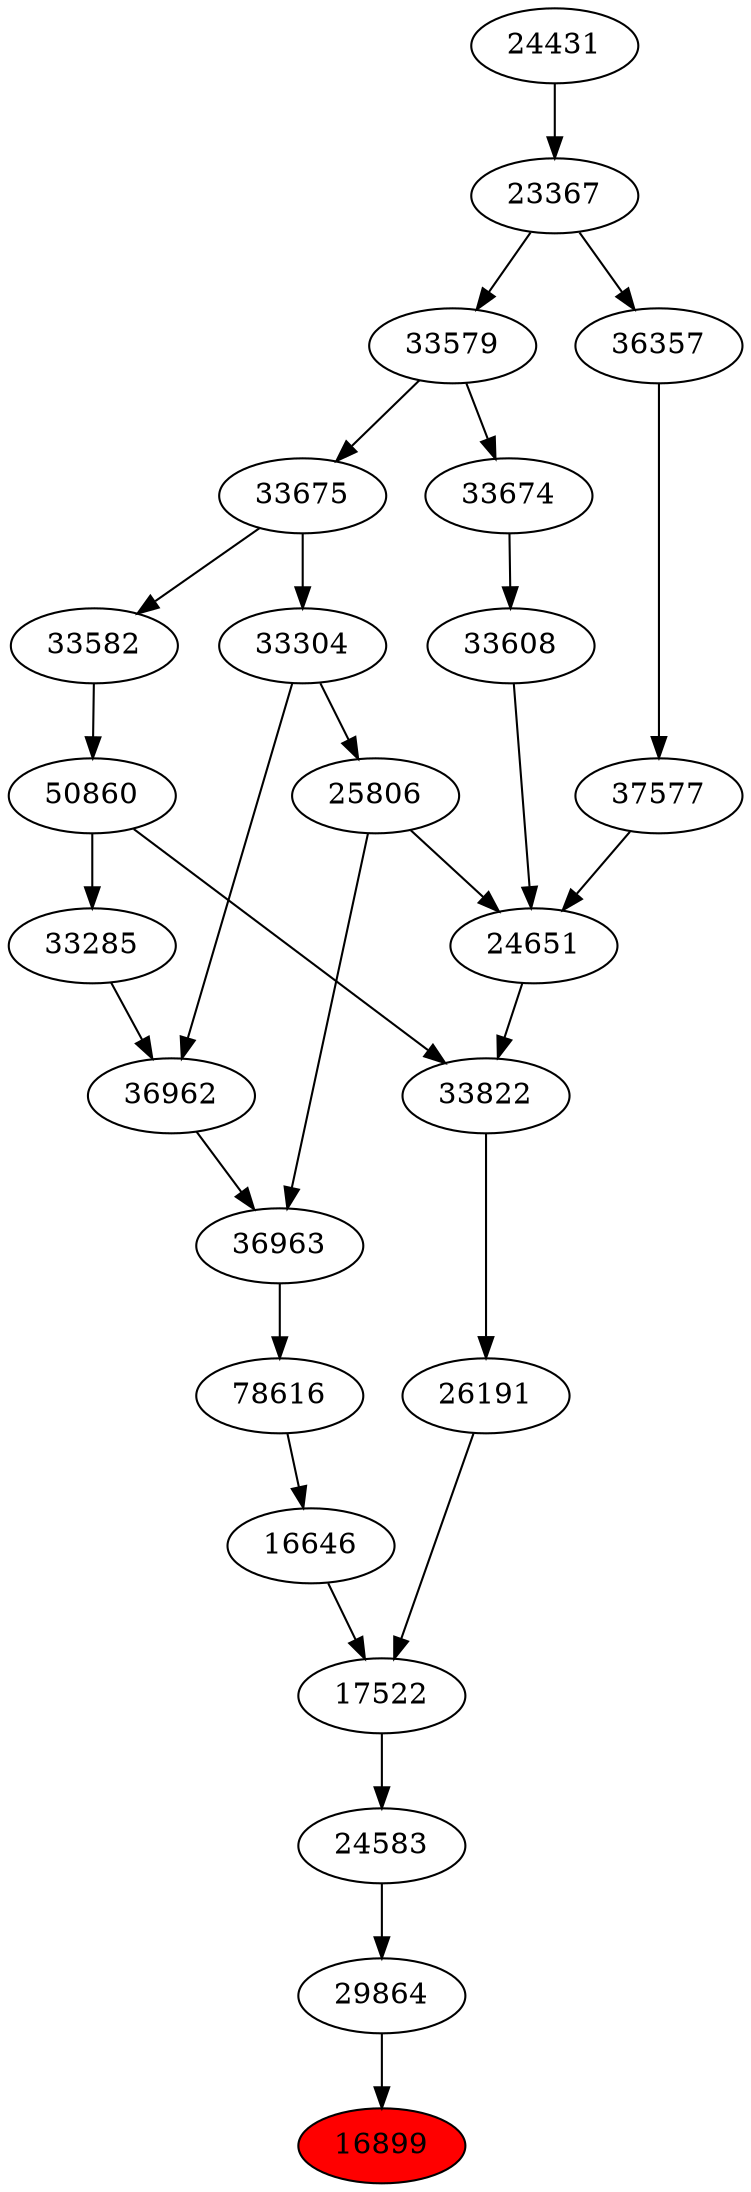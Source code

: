 strict digraph{ 
16899 [label="16899" fillcolor=red style=filled]
29864 -> 16899
29864 [label="29864"]
24583 -> 29864
24583 [label="24583"]
17522 -> 24583
17522 [label="17522"]
16646 -> 17522
26191 -> 17522
16646 [label="16646"]
78616 -> 16646
26191 [label="26191"]
33822 -> 26191
78616 [label="78616"]
36963 -> 78616
33822 [label="33822"]
24651 -> 33822
50860 -> 33822
36963 [label="36963"]
36962 -> 36963
25806 -> 36963
24651 [label="24651"]
25806 -> 24651
33608 -> 24651
37577 -> 24651
50860 [label="50860"]
33582 -> 50860
36962 [label="36962"]
33285 -> 36962
33304 -> 36962
25806 [label="25806"]
33304 -> 25806
33608 [label="33608"]
33674 -> 33608
37577 [label="37577"]
36357 -> 37577
33582 [label="33582"]
33675 -> 33582
33285 [label="33285"]
50860 -> 33285
33304 [label="33304"]
33675 -> 33304
33674 [label="33674"]
33579 -> 33674
36357 [label="36357"]
23367 -> 36357
33675 [label="33675"]
33579 -> 33675
33579 [label="33579"]
23367 -> 33579
23367 [label="23367"]
24431 -> 23367
24431 [label="24431"]
}